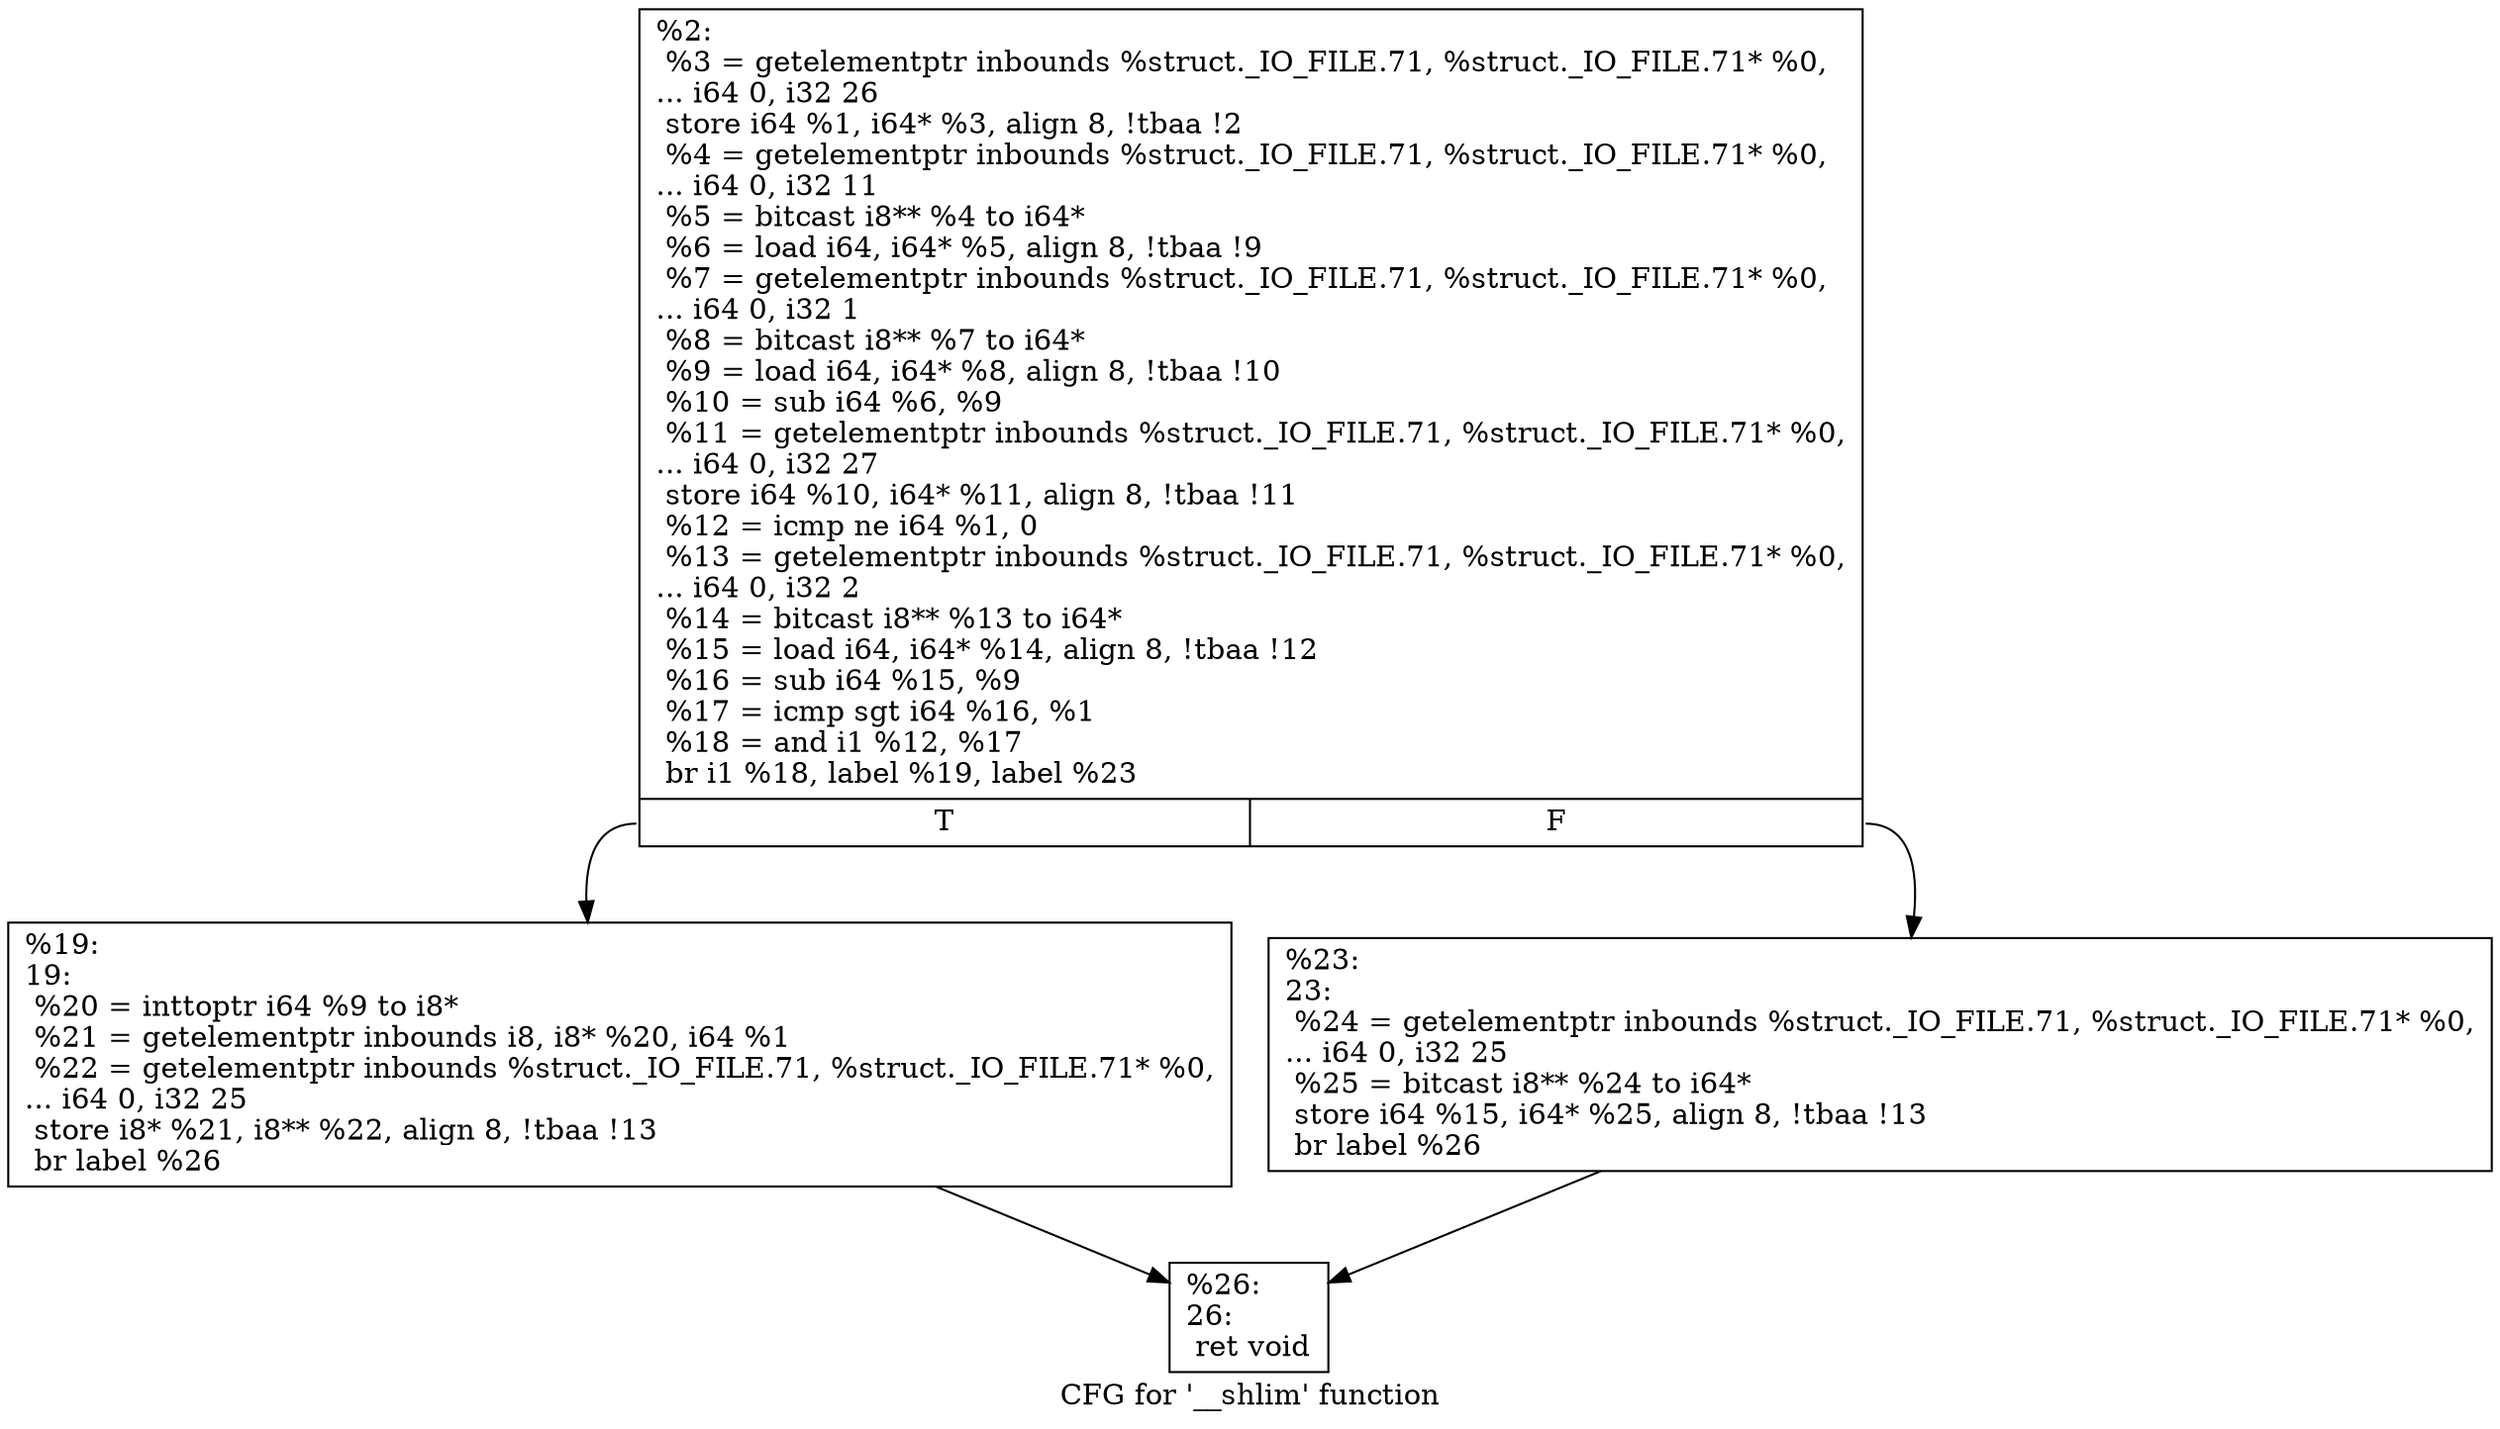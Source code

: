 digraph "CFG for '__shlim' function" {
	label="CFG for '__shlim' function";

	Node0x29587c0 [shape=record,label="{%2:\l  %3 = getelementptr inbounds %struct._IO_FILE.71, %struct._IO_FILE.71* %0,\l... i64 0, i32 26\l  store i64 %1, i64* %3, align 8, !tbaa !2\l  %4 = getelementptr inbounds %struct._IO_FILE.71, %struct._IO_FILE.71* %0,\l... i64 0, i32 11\l  %5 = bitcast i8** %4 to i64*\l  %6 = load i64, i64* %5, align 8, !tbaa !9\l  %7 = getelementptr inbounds %struct._IO_FILE.71, %struct._IO_FILE.71* %0,\l... i64 0, i32 1\l  %8 = bitcast i8** %7 to i64*\l  %9 = load i64, i64* %8, align 8, !tbaa !10\l  %10 = sub i64 %6, %9\l  %11 = getelementptr inbounds %struct._IO_FILE.71, %struct._IO_FILE.71* %0,\l... i64 0, i32 27\l  store i64 %10, i64* %11, align 8, !tbaa !11\l  %12 = icmp ne i64 %1, 0\l  %13 = getelementptr inbounds %struct._IO_FILE.71, %struct._IO_FILE.71* %0,\l... i64 0, i32 2\l  %14 = bitcast i8** %13 to i64*\l  %15 = load i64, i64* %14, align 8, !tbaa !12\l  %16 = sub i64 %15, %9\l  %17 = icmp sgt i64 %16, %1\l  %18 = and i1 %12, %17\l  br i1 %18, label %19, label %23\l|{<s0>T|<s1>F}}"];
	Node0x29587c0:s0 -> Node0x2958d50;
	Node0x29587c0:s1 -> Node0x2958da0;
	Node0x2958d50 [shape=record,label="{%19:\l19:                                               \l  %20 = inttoptr i64 %9 to i8*\l  %21 = getelementptr inbounds i8, i8* %20, i64 %1\l  %22 = getelementptr inbounds %struct._IO_FILE.71, %struct._IO_FILE.71* %0,\l... i64 0, i32 25\l  store i8* %21, i8** %22, align 8, !tbaa !13\l  br label %26\l}"];
	Node0x2958d50 -> Node0x2958df0;
	Node0x2958da0 [shape=record,label="{%23:\l23:                                               \l  %24 = getelementptr inbounds %struct._IO_FILE.71, %struct._IO_FILE.71* %0,\l... i64 0, i32 25\l  %25 = bitcast i8** %24 to i64*\l  store i64 %15, i64* %25, align 8, !tbaa !13\l  br label %26\l}"];
	Node0x2958da0 -> Node0x2958df0;
	Node0x2958df0 [shape=record,label="{%26:\l26:                                               \l  ret void\l}"];
}
